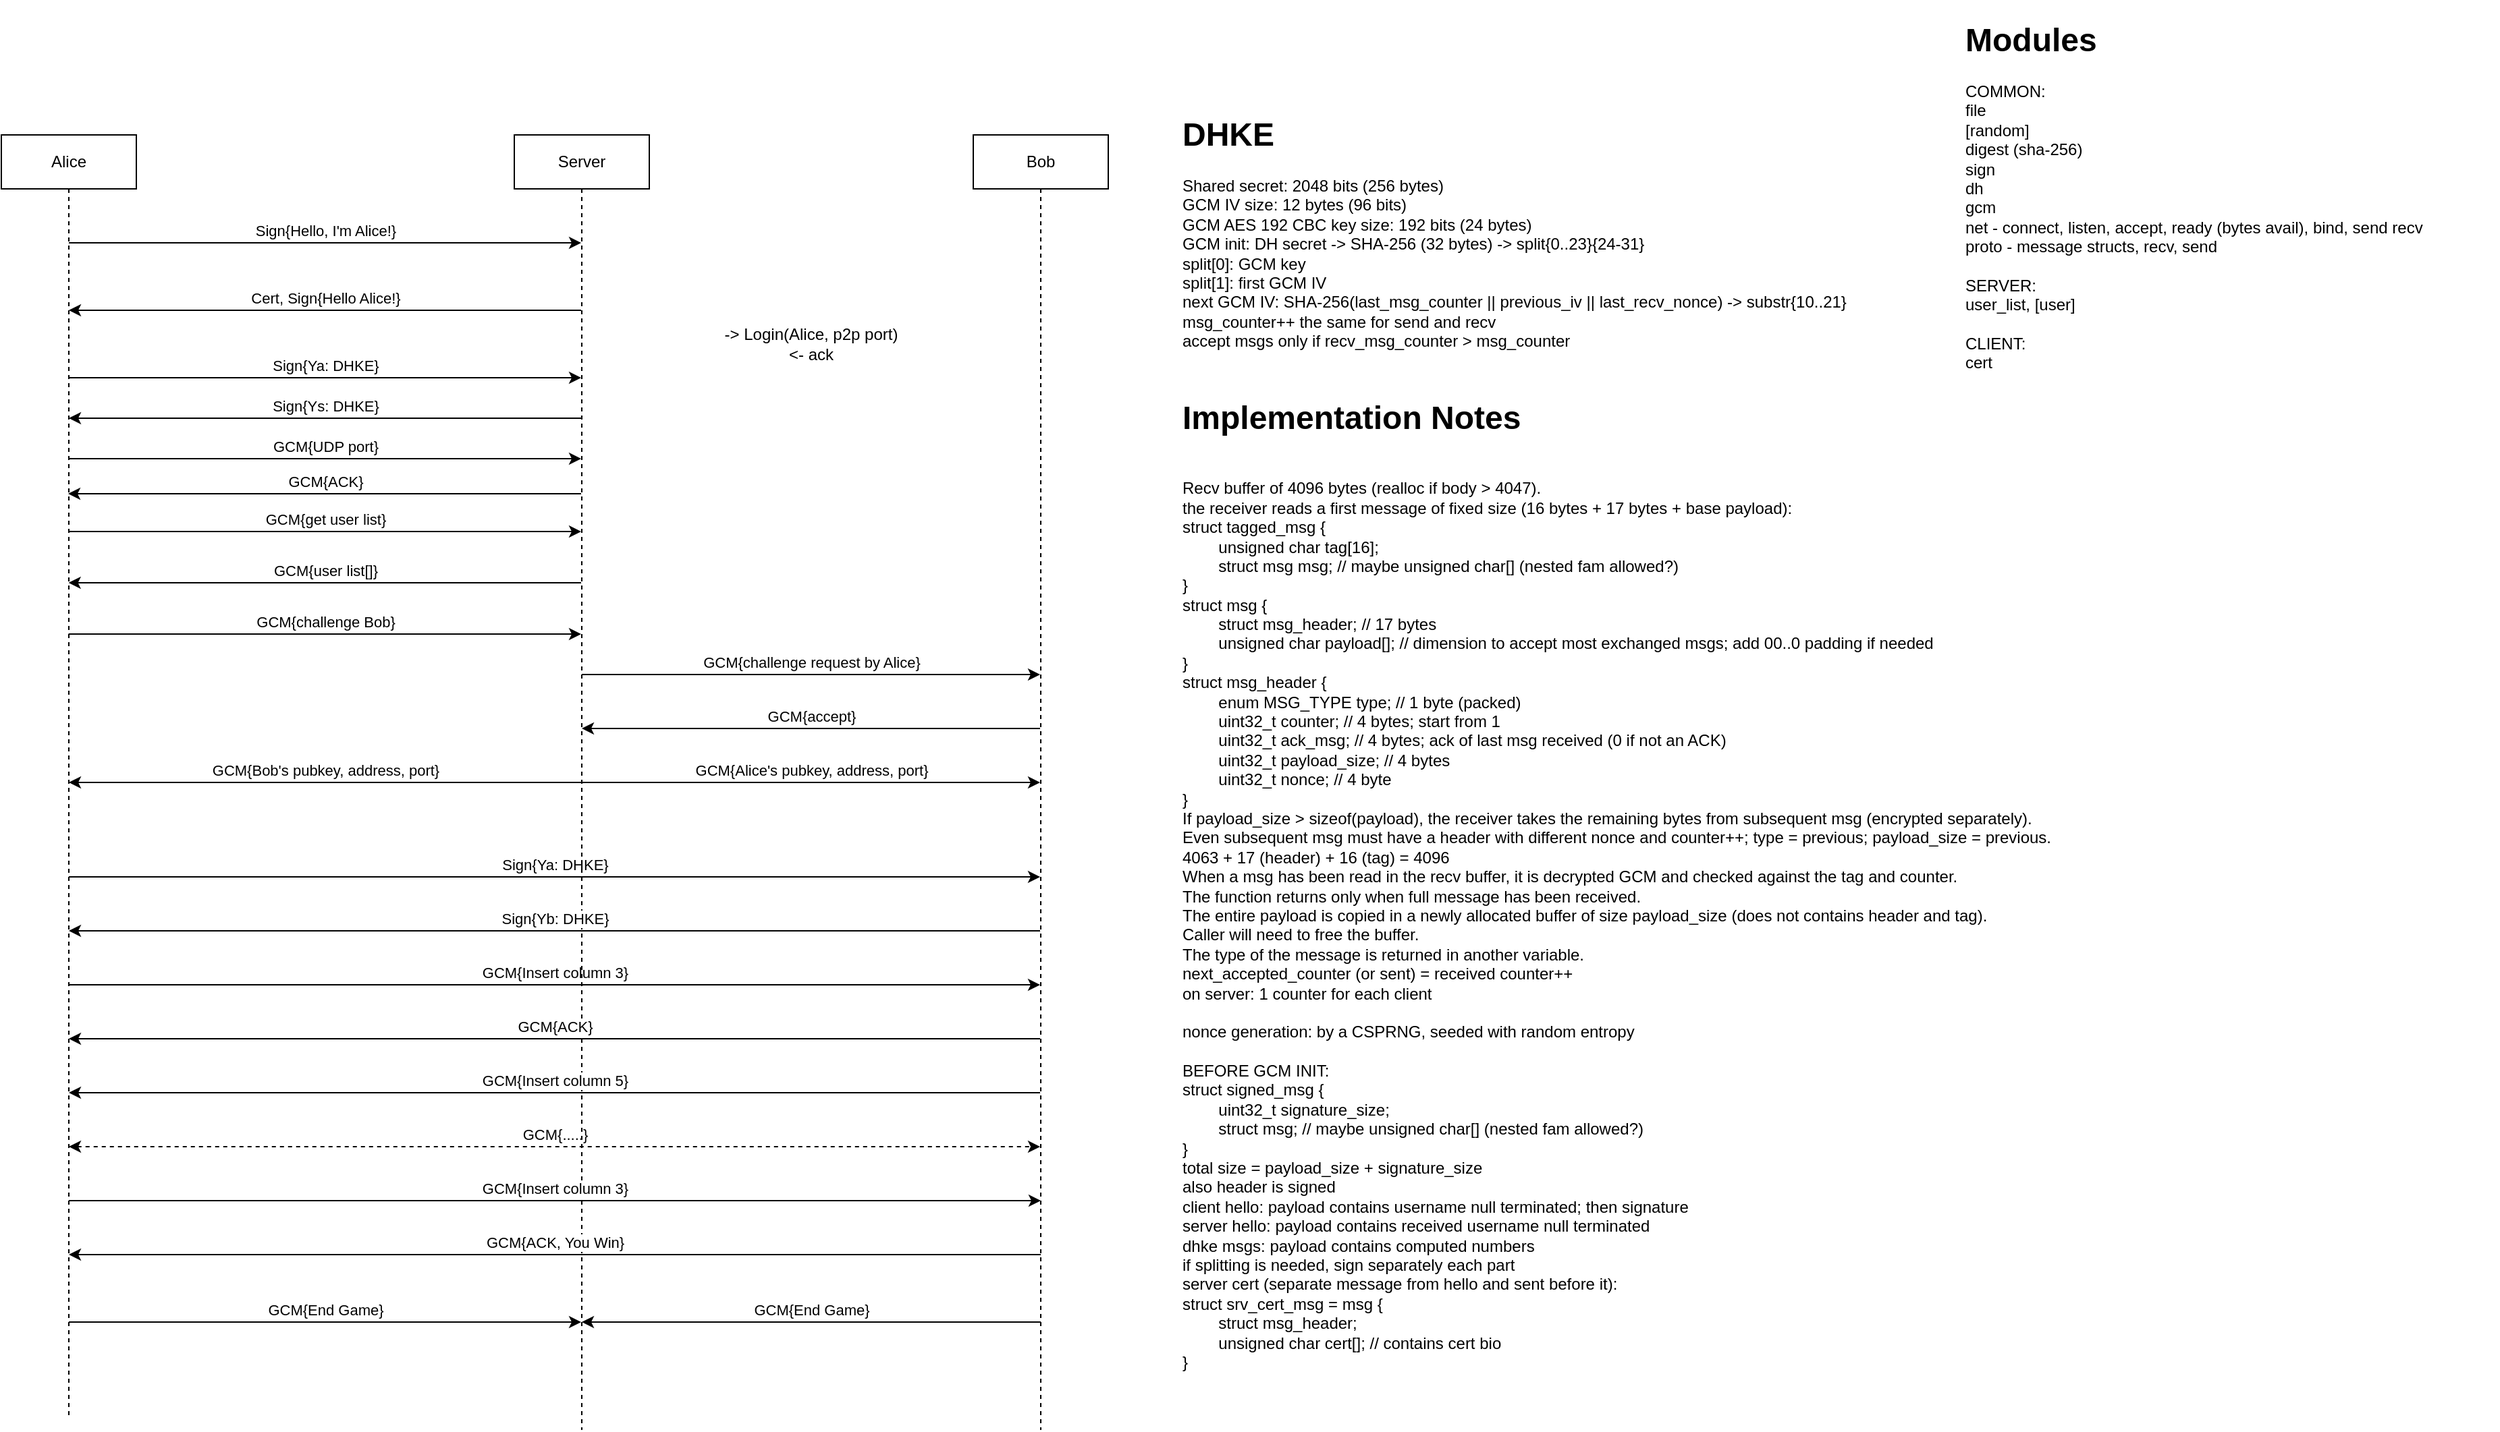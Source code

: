 <mxfile version="13.1.4" type="github">
  <diagram id="8nu-QpESBj4Av-chdzpW" name="Page-1">
    <mxGraphModel dx="1414" dy="760" grid="1" gridSize="10" guides="1" tooltips="1" connect="1" arrows="1" fold="1" page="1" pageScale="1" pageWidth="850" pageHeight="1100" math="0" shadow="0">
      <root>
        <mxCell id="0" />
        <mxCell id="1" parent="0" />
        <mxCell id="W4D1wLLK1_SvcZL6G_eq-2" value="Sign{Hello, I&#39;m Alice!}" style="rounded=0;orthogonalLoop=1;jettySize=auto;html=1;labelPosition=center;verticalLabelPosition=top;align=center;verticalAlign=bottom;" parent="1" source="85dQJvhTSg5ZireflkRF-1" target="W4D1wLLK1_SvcZL6G_eq-1" edge="1">
          <mxGeometry relative="1" as="geometry">
            <Array as="points">
              <mxPoint x="380" y="200" />
            </Array>
          </mxGeometry>
        </mxCell>
        <mxCell id="W4D1wLLK1_SvcZL6G_eq-6" value="Sign{Ya: DHKE}" style="edgeStyle=none;rounded=0;orthogonalLoop=1;jettySize=auto;html=1;labelPosition=center;verticalLabelPosition=top;align=center;verticalAlign=bottom;" parent="1" source="85dQJvhTSg5ZireflkRF-1" target="W4D1wLLK1_SvcZL6G_eq-1" edge="1">
          <mxGeometry relative="1" as="geometry">
            <Array as="points">
              <mxPoint x="360" y="300" />
            </Array>
          </mxGeometry>
        </mxCell>
        <mxCell id="W4D1wLLK1_SvcZL6G_eq-9" value="GCM{get user list}" style="edgeStyle=none;rounded=0;orthogonalLoop=1;jettySize=auto;html=1;labelPosition=center;verticalLabelPosition=top;align=center;verticalAlign=bottom;" parent="1" edge="1">
          <mxGeometry relative="1" as="geometry">
            <Array as="points">
              <mxPoint x="360" y="414" />
            </Array>
            <mxPoint x="179.81" y="414" as="sourcePoint" />
            <mxPoint x="559.5" y="414" as="targetPoint" />
          </mxGeometry>
        </mxCell>
        <mxCell id="W4D1wLLK1_SvcZL6G_eq-11" value="GCM{challenge Bob}" style="edgeStyle=none;rounded=0;orthogonalLoop=1;jettySize=auto;html=1;labelPosition=center;verticalLabelPosition=top;align=center;verticalAlign=bottom;" parent="1" edge="1">
          <mxGeometry relative="1" as="geometry">
            <Array as="points">
              <mxPoint x="440" y="490" />
            </Array>
            <mxPoint x="179.81" y="490" as="sourcePoint" />
            <mxPoint x="559.5" y="490" as="targetPoint" />
          </mxGeometry>
        </mxCell>
        <mxCell id="W4D1wLLK1_SvcZL6G_eq-18" value="Sign{Ya: DHKE}" style="edgeStyle=none;rounded=0;orthogonalLoop=1;jettySize=auto;html=1;labelPosition=center;verticalLabelPosition=top;align=center;verticalAlign=bottom;" parent="1" source="85dQJvhTSg5ZireflkRF-1" target="W4D1wLLK1_SvcZL6G_eq-13" edge="1">
          <mxGeometry relative="1" as="geometry">
            <Array as="points">
              <mxPoint x="530" y="670" />
            </Array>
          </mxGeometry>
        </mxCell>
        <mxCell id="W4D1wLLK1_SvcZL6G_eq-20" value="GCM{Insert column 3}" style="edgeStyle=none;rounded=0;orthogonalLoop=1;jettySize=auto;html=1;labelPosition=center;verticalLabelPosition=top;align=center;verticalAlign=bottom;" parent="1" source="85dQJvhTSg5ZireflkRF-1" target="W4D1wLLK1_SvcZL6G_eq-13" edge="1">
          <mxGeometry relative="1" as="geometry">
            <Array as="points">
              <mxPoint x="570" y="750" />
            </Array>
          </mxGeometry>
        </mxCell>
        <mxCell id="W4D1wLLK1_SvcZL6G_eq-24" value="GCM{.....}" style="edgeStyle=none;rounded=0;orthogonalLoop=1;jettySize=auto;html=1;dashed=1;labelPosition=center;verticalLabelPosition=top;align=center;verticalAlign=bottom;startArrow=classic;startFill=1;" parent="1" source="85dQJvhTSg5ZireflkRF-1" target="W4D1wLLK1_SvcZL6G_eq-13" edge="1">
          <mxGeometry relative="1" as="geometry">
            <Array as="points">
              <mxPoint x="490" y="870" />
            </Array>
          </mxGeometry>
        </mxCell>
        <mxCell id="W4D1wLLK1_SvcZL6G_eq-28" value="GCM{End Game}" style="edgeStyle=none;rounded=0;orthogonalLoop=1;jettySize=auto;html=1;startArrow=none;startFill=0;labelPosition=center;verticalLabelPosition=top;align=center;verticalAlign=bottom;" parent="1" source="85dQJvhTSg5ZireflkRF-1" target="W4D1wLLK1_SvcZL6G_eq-1" edge="1">
          <mxGeometry relative="1" as="geometry">
            <Array as="points">
              <mxPoint x="240" y="1000" />
            </Array>
          </mxGeometry>
        </mxCell>
        <mxCell id="o_ud04VeACPn14Rz0WgQ-3" value="GCM{UDP port}" style="rounded=0;orthogonalLoop=1;jettySize=auto;html=1;labelPosition=center;verticalLabelPosition=top;align=center;verticalAlign=bottom;" edge="1" parent="1">
          <mxGeometry relative="1" as="geometry">
            <mxPoint x="179.81" y="360.034" as="sourcePoint" />
            <mxPoint x="559.5" y="360.034" as="targetPoint" />
          </mxGeometry>
        </mxCell>
        <mxCell id="85dQJvhTSg5ZireflkRF-1" value="Alice" style="shape=umlLifeline;perimeter=lifelinePerimeter;whiteSpace=wrap;html=1;container=1;collapsible=0;recursiveResize=0;outlineConnect=0;" parent="1" vertex="1">
          <mxGeometry x="130" y="120" width="100" height="950" as="geometry" />
        </mxCell>
        <mxCell id="W4D1wLLK1_SvcZL6G_eq-5" value="Cert, Sign{Hello Alice!}" style="edgeStyle=none;rounded=0;orthogonalLoop=1;jettySize=auto;html=1;labelPosition=center;verticalLabelPosition=top;align=center;verticalAlign=bottom;" parent="1" source="W4D1wLLK1_SvcZL6G_eq-1" target="85dQJvhTSg5ZireflkRF-1" edge="1">
          <mxGeometry relative="1" as="geometry">
            <Array as="points">
              <mxPoint x="360" y="250" />
            </Array>
          </mxGeometry>
        </mxCell>
        <mxCell id="W4D1wLLK1_SvcZL6G_eq-8" value="Sign{Ys: DHKE}" style="edgeStyle=none;rounded=0;orthogonalLoop=1;jettySize=auto;html=1;labelPosition=center;verticalLabelPosition=top;align=center;verticalAlign=bottom;" parent="1" source="W4D1wLLK1_SvcZL6G_eq-1" target="85dQJvhTSg5ZireflkRF-1" edge="1">
          <mxGeometry relative="1" as="geometry">
            <Array as="points">
              <mxPoint x="360" y="330" />
            </Array>
          </mxGeometry>
        </mxCell>
        <mxCell id="W4D1wLLK1_SvcZL6G_eq-10" value="GCM{user list[]}" style="edgeStyle=none;rounded=0;orthogonalLoop=1;jettySize=auto;html=1;labelPosition=center;verticalLabelPosition=top;align=center;verticalAlign=bottom;" parent="1" edge="1">
          <mxGeometry relative="1" as="geometry">
            <Array as="points">
              <mxPoint x="350" y="452" />
            </Array>
            <mxPoint x="559.5" y="452" as="sourcePoint" />
            <mxPoint x="179.81" y="452" as="targetPoint" />
          </mxGeometry>
        </mxCell>
        <mxCell id="W4D1wLLK1_SvcZL6G_eq-14" value="GCM{challenge request by Alice}" style="edgeStyle=none;rounded=0;orthogonalLoop=1;jettySize=auto;html=1;labelPosition=center;verticalLabelPosition=top;align=center;verticalAlign=bottom;" parent="1" source="W4D1wLLK1_SvcZL6G_eq-1" target="W4D1wLLK1_SvcZL6G_eq-13" edge="1">
          <mxGeometry relative="1" as="geometry">
            <Array as="points">
              <mxPoint x="750" y="520" />
            </Array>
          </mxGeometry>
        </mxCell>
        <mxCell id="W4D1wLLK1_SvcZL6G_eq-16" value="GCM{Bob&#39;s pubkey, address, port}" style="edgeStyle=none;rounded=0;orthogonalLoop=1;jettySize=auto;html=1;labelPosition=center;verticalLabelPosition=top;align=center;verticalAlign=bottom;" parent="1" source="W4D1wLLK1_SvcZL6G_eq-1" target="85dQJvhTSg5ZireflkRF-1" edge="1">
          <mxGeometry relative="1" as="geometry">
            <Array as="points">
              <mxPoint x="250" y="600" />
            </Array>
          </mxGeometry>
        </mxCell>
        <mxCell id="o_ud04VeACPn14Rz0WgQ-4" value="GCM{ACK}" style="edgeStyle=none;rounded=0;orthogonalLoop=1;jettySize=auto;html=1;labelPosition=center;verticalLabelPosition=top;align=center;verticalAlign=bottom;" edge="1" parent="1">
          <mxGeometry relative="1" as="geometry">
            <mxPoint x="559.5" y="386" as="sourcePoint" />
            <mxPoint x="179.5" y="386" as="targetPoint" />
          </mxGeometry>
        </mxCell>
        <mxCell id="W4D1wLLK1_SvcZL6G_eq-1" value="Server" style="shape=umlLifeline;perimeter=lifelinePerimeter;whiteSpace=wrap;html=1;container=1;collapsible=0;recursiveResize=0;outlineConnect=0;" parent="1" vertex="1">
          <mxGeometry x="510" y="120" width="100" height="960" as="geometry" />
        </mxCell>
        <mxCell id="W4D1wLLK1_SvcZL6G_eq-15" value="GCM{accept}" style="edgeStyle=none;rounded=0;orthogonalLoop=1;jettySize=auto;html=1;labelPosition=center;verticalLabelPosition=top;align=center;verticalAlign=bottom;" parent="1" source="W4D1wLLK1_SvcZL6G_eq-13" target="W4D1wLLK1_SvcZL6G_eq-1" edge="1">
          <mxGeometry relative="1" as="geometry">
            <Array as="points">
              <mxPoint x="710" y="560" />
            </Array>
          </mxGeometry>
        </mxCell>
        <mxCell id="W4D1wLLK1_SvcZL6G_eq-19" value="Sign{Yb: DHKE}" style="edgeStyle=none;rounded=0;orthogonalLoop=1;jettySize=auto;html=1;labelPosition=center;verticalLabelPosition=top;align=center;verticalAlign=bottom;" parent="1" source="W4D1wLLK1_SvcZL6G_eq-13" target="85dQJvhTSg5ZireflkRF-1" edge="1">
          <mxGeometry relative="1" as="geometry">
            <Array as="points">
              <mxPoint x="480" y="710" />
            </Array>
          </mxGeometry>
        </mxCell>
        <mxCell id="W4D1wLLK1_SvcZL6G_eq-21" value="GCM{ACK}" style="edgeStyle=none;rounded=0;orthogonalLoop=1;jettySize=auto;html=1;labelPosition=center;verticalLabelPosition=top;align=center;verticalAlign=bottom;" parent="1" source="W4D1wLLK1_SvcZL6G_eq-13" target="85dQJvhTSg5ZireflkRF-1" edge="1">
          <mxGeometry relative="1" as="geometry">
            <Array as="points">
              <mxPoint x="360" y="790" />
            </Array>
          </mxGeometry>
        </mxCell>
        <mxCell id="W4D1wLLK1_SvcZL6G_eq-22" value="GCM{Insert column 5}" style="edgeStyle=none;rounded=0;orthogonalLoop=1;jettySize=auto;html=1;labelPosition=center;verticalLabelPosition=top;align=center;verticalAlign=bottom;" parent="1" source="W4D1wLLK1_SvcZL6G_eq-13" target="85dQJvhTSg5ZireflkRF-1" edge="1">
          <mxGeometry relative="1" as="geometry">
            <Array as="points">
              <mxPoint x="430" y="830" />
            </Array>
          </mxGeometry>
        </mxCell>
        <mxCell id="W4D1wLLK1_SvcZL6G_eq-13" value="Bob" style="shape=umlLifeline;perimeter=lifelinePerimeter;whiteSpace=wrap;html=1;container=1;collapsible=0;recursiveResize=0;outlineConnect=0;" parent="1" vertex="1">
          <mxGeometry x="850" y="120" width="100" height="960" as="geometry" />
        </mxCell>
        <mxCell id="W4D1wLLK1_SvcZL6G_eq-17" value="GCM{Alice&#39;s pubkey, address, port}" style="edgeStyle=none;rounded=0;orthogonalLoop=1;jettySize=auto;html=1;labelPosition=center;verticalLabelPosition=top;align=center;verticalAlign=bottom;" parent="1" source="W4D1wLLK1_SvcZL6G_eq-1" target="W4D1wLLK1_SvcZL6G_eq-13" edge="1">
          <mxGeometry relative="1" as="geometry">
            <mxPoint x="990" y="650" as="sourcePoint" />
            <mxPoint x="610" y="650" as="targetPoint" />
            <Array as="points">
              <mxPoint x="690" y="600" />
            </Array>
          </mxGeometry>
        </mxCell>
        <mxCell id="W4D1wLLK1_SvcZL6G_eq-26" value="GCM{Insert column 3}" style="edgeStyle=none;rounded=0;orthogonalLoop=1;jettySize=auto;html=1;labelPosition=center;verticalLabelPosition=top;align=center;verticalAlign=bottom;" parent="1" edge="1">
          <mxGeometry relative="1" as="geometry">
            <mxPoint x="180" y="910" as="sourcePoint" />
            <mxPoint x="900" y="910" as="targetPoint" />
            <Array as="points">
              <mxPoint x="570.5" y="910" />
            </Array>
          </mxGeometry>
        </mxCell>
        <mxCell id="W4D1wLLK1_SvcZL6G_eq-27" value="GCM{ACK, You Win}" style="edgeStyle=none;rounded=0;orthogonalLoop=1;jettySize=auto;html=1;labelPosition=center;verticalLabelPosition=top;align=center;verticalAlign=bottom;" parent="1" edge="1">
          <mxGeometry relative="1" as="geometry">
            <mxPoint x="900" y="950" as="sourcePoint" />
            <mxPoint x="180" y="950" as="targetPoint" />
            <Array as="points">
              <mxPoint x="360.5" y="950" />
            </Array>
          </mxGeometry>
        </mxCell>
        <mxCell id="W4D1wLLK1_SvcZL6G_eq-30" value="GCM{End Game}" style="edgeStyle=none;rounded=0;orthogonalLoop=1;jettySize=auto;html=1;startArrow=classic;startFill=1;labelPosition=center;verticalLabelPosition=top;align=center;verticalAlign=bottom;endArrow=none;endFill=0;" parent="1" edge="1">
          <mxGeometry relative="1" as="geometry">
            <mxPoint x="560" y="1000" as="sourcePoint" />
            <mxPoint x="900" y="1000" as="targetPoint" />
            <Array as="points">
              <mxPoint x="620.5" y="1000" />
            </Array>
          </mxGeometry>
        </mxCell>
        <mxCell id="W4D1wLLK1_SvcZL6G_eq-32" value="&lt;h1&gt;DHKE&lt;br&gt;&lt;/h1&gt;&lt;div&gt;&lt;div&gt;Shared secret: 2048 bits (256 bytes)&lt;br&gt;&lt;/div&gt;&lt;div&gt;GCM IV size: 12 bytes (96 bits)&lt;br&gt;GCM AES 192 CBC key size: 192 bits (24 bytes)&lt;/div&gt;GCM init: DH secret -&amp;gt; SHA-256 (32 bytes) -&amp;gt; split{0..23}{24-31}&lt;br&gt;split[0]: GCM key&lt;br&gt;split[1]: first GCM IV&lt;br&gt;next GCM IV: SHA-256(last_msg_counter || previous_iv || last_recv_nonce) -&amp;gt; substr{10..21}&lt;br&gt;msg_counter++ the same for send and recv&lt;br&gt;accept msgs only if recv_msg_counter &amp;gt; msg_counter&lt;br&gt;&lt;/div&gt;" style="text;html=1;strokeColor=none;fillColor=none;spacing=5;spacingTop=-20;whiteSpace=wrap;overflow=hidden;rounded=0;" parent="1" vertex="1">
          <mxGeometry x="1000" y="100" width="570" height="190" as="geometry" />
        </mxCell>
        <mxCell id="W4D1wLLK1_SvcZL6G_eq-33" value="-&amp;gt; Login(Alice, p2p port)&lt;br&gt;&amp;lt;- ack" style="text;html=1;strokeColor=none;fillColor=none;align=center;verticalAlign=middle;whiteSpace=wrap;rounded=0;" parent="1" vertex="1">
          <mxGeometry x="630" y="260" width="200" height="30" as="geometry" />
        </mxCell>
        <mxCell id="o_ud04VeACPn14Rz0WgQ-1" value="&lt;h1&gt;Implementation Notes&lt;br&gt;&lt;/h1&gt;&lt;div&gt;&lt;br&gt;&lt;/div&gt;&lt;div&gt;Recv buffer of 4096 bytes (realloc if body &amp;gt; 4047).&lt;br&gt;&lt;/div&gt;&lt;div&gt;the receiver reads a first message of fixed size (16 bytes + 17 bytes + base payload):&lt;br&gt;struct tagged_msg {&lt;br&gt;&amp;nbsp;&amp;nbsp;&amp;nbsp;&amp;nbsp;&amp;nbsp;&amp;nbsp;&amp;nbsp; unsigned char tag[16];&lt;br&gt;&amp;nbsp;&amp;nbsp;&amp;nbsp;&amp;nbsp;&amp;nbsp;&amp;nbsp;&amp;nbsp; struct msg msg; // maybe unsigned char[] (nested fam allowed?)&lt;br&gt;&lt;/div&gt;&lt;div&gt;}&lt;br&gt;struct msg {&lt;br&gt;&lt;/div&gt;&lt;div&gt;&amp;nbsp;&amp;nbsp;&amp;nbsp;&amp;nbsp;&amp;nbsp;&amp;nbsp;&amp;nbsp; struct msg_header; // 17 bytes&lt;br&gt;&lt;/div&gt;&lt;div&gt;&amp;nbsp;&amp;nbsp;&amp;nbsp;&amp;nbsp;&amp;nbsp;&amp;nbsp;&amp;nbsp; unsigned char payload[]; // dimension to accept most exchanged msgs; add 00..0 padding if needed&lt;br&gt;&lt;/div&gt;&lt;div&gt;}&lt;br&gt;struct msg_header {&lt;br&gt;&amp;nbsp;&amp;nbsp;&amp;nbsp;&amp;nbsp;&amp;nbsp;&amp;nbsp;&amp;nbsp; enum MSG_TYPE type; // 1 byte (packed)&lt;br&gt;&lt;/div&gt;&lt;div&gt;&amp;nbsp;&amp;nbsp;&amp;nbsp;&amp;nbsp;&amp;nbsp;&amp;nbsp;&amp;nbsp; uint32_t counter; // 4 bytes; start from 1&lt;br&gt;&amp;nbsp;&amp;nbsp;&amp;nbsp;&amp;nbsp;&amp;nbsp;&amp;nbsp;&amp;nbsp; uint32_t ack_msg; // 4 bytes; ack of last msg received (0 if not an ACK)&lt;br&gt;&amp;nbsp;&amp;nbsp;&amp;nbsp;&amp;nbsp;&amp;nbsp;&amp;nbsp;&amp;nbsp; uint32_t payload_size; // 4 bytes&lt;/div&gt;&lt;div&gt;&amp;nbsp;&amp;nbsp;&amp;nbsp;&amp;nbsp;&amp;nbsp;&amp;nbsp;&amp;nbsp; uint32_t nonce; // 4 byte&lt;br&gt;&lt;/div&gt;&lt;div&gt;}&lt;br&gt;If payload_size &amp;gt; sizeof(payload), the receiver takes the remaining bytes from subsequent msg (encrypted separately).&lt;br&gt;Even subsequent msg must have a header with different nonce and counter++; type = previous; payload_size = previous.&lt;br&gt;4063 + 17 (header) + 16 (tag) = 4096&lt;br&gt;&lt;/div&gt;&lt;div&gt;When a msg has been read in the recv buffer, it is decrypted GCM and checked against the tag and counter.&lt;br&gt;The function returns only when full message has been received.&lt;br&gt;&lt;/div&gt;&lt;div&gt;The entire payload is copied in a newly allocated buffer of size payload_size (does not contains header and tag).&lt;/div&gt;&lt;div&gt;Caller will need to free the buffer.&lt;/div&gt;&lt;div&gt;The type of the message is returned in another variable.&lt;/div&gt;&lt;div&gt;next_accepted_counter (or sent) = received counter++&lt;br&gt;on server: 1 counter for each client&lt;br&gt;&lt;/div&gt;&lt;br&gt;nonce generation: by a CSPRNG, seeded with random entropy&lt;br&gt;&lt;br&gt;&lt;div&gt;BEFORE GCM INIT:&lt;br&gt;struct signed_msg {&lt;br&gt;&amp;nbsp;&amp;nbsp;&amp;nbsp;&amp;nbsp;&amp;nbsp;&amp;nbsp;&amp;nbsp; uint32_t signature_size;&lt;br&gt;&amp;nbsp;&amp;nbsp;&amp;nbsp;&amp;nbsp;&amp;nbsp;&amp;nbsp;&amp;nbsp; struct msg; // maybe unsigned char[] (nested fam allowed?)&lt;br&gt;}&lt;br&gt;total size = payload_size + signature_size&lt;br&gt;also header is signed&lt;br&gt;client hello: payload contains username null terminated; then signature&lt;br&gt;server hello: payload contains received username null terminated&lt;/div&gt;&lt;div&gt;dhke msgs: payload contains computed numbers&lt;br&gt;if splitting is needed, sign separately each part&lt;br&gt;server cert (separate message from hello and sent before it):&lt;br&gt;struct srv_cert_msg = msg {&lt;br&gt;&amp;nbsp;&amp;nbsp;&amp;nbsp;&amp;nbsp;&amp;nbsp;&amp;nbsp;&amp;nbsp; struct msg_header;&lt;br&gt;&amp;nbsp;&amp;nbsp;&amp;nbsp;&amp;nbsp;&amp;nbsp;&amp;nbsp;&amp;nbsp; unsigned char cert[]; // contains cert bio&lt;br&gt;}&lt;br&gt;&lt;/div&gt;&lt;div&gt;&lt;br&gt;&lt;/div&gt;" style="text;html=1;strokeColor=none;fillColor=none;spacing=5;spacingTop=-20;whiteSpace=wrap;overflow=hidden;rounded=0;" vertex="1" parent="1">
          <mxGeometry x="1000" y="310" width="750" height="730" as="geometry" />
        </mxCell>
        <mxCell id="o_ud04VeACPn14Rz0WgQ-2" value="&lt;h1&gt;Modules&lt;/h1&gt;&lt;div&gt;COMMON:&lt;/div&gt;&lt;div&gt;file&lt;/div&gt;&lt;div&gt;[random]&lt;/div&gt;&lt;div&gt;digest (sha-256)&lt;/div&gt;&lt;div&gt;sign&lt;br&gt;&lt;/div&gt;&lt;div&gt;dh&lt;/div&gt;&lt;div&gt;gcm&lt;/div&gt;&lt;div&gt;net - connect, listen, accept, ready (bytes avail), bind, send recv&lt;br&gt;&lt;/div&gt;&lt;div&gt;proto - message structs, recv, send&lt;br&gt;&lt;/div&gt;&lt;div&gt;&lt;br&gt;&lt;/div&gt;&lt;div&gt;SERVER:&lt;/div&gt;&lt;div&gt;user_list, [user]&lt;br&gt;&lt;/div&gt;&lt;div&gt;&lt;br&gt;&lt;/div&gt;&lt;div&gt;CLIENT:&lt;/div&gt;cert" style="text;html=1;strokeColor=none;fillColor=none;spacing=5;spacingTop=-20;whiteSpace=wrap;overflow=hidden;rounded=0;" vertex="1" parent="1">
          <mxGeometry x="1580" y="30" width="400" height="270" as="geometry" />
        </mxCell>
      </root>
    </mxGraphModel>
  </diagram>
</mxfile>
